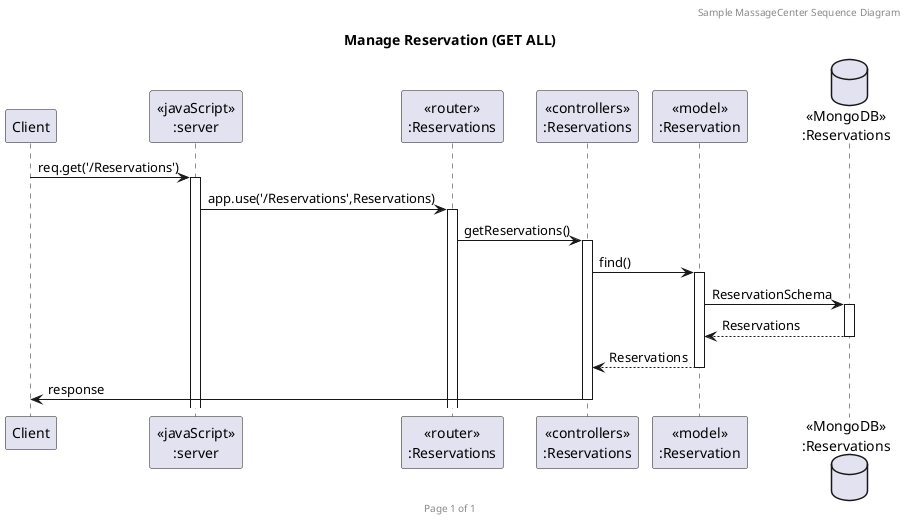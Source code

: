 @startuml Manage Reservation (GET ALL)

header Sample MassageCenter Sequence Diagram
footer Page %page% of %lastpage%
title "Manage Reservation (GET ALL)"

participant "Client" as client
participant "<<javaScript>>\n:server" as server
participant "<<router>>\n:Reservations" as routerReservations
participant "<<controllers>>\n:Reservations" as controllersReservations
participant "<<model>>\n:Reservation" as modelReservation
database "<<MongoDB>>\n:Reservations" as ReservationsDatabase

client->server ++:req.get('/Reservations')
server->routerReservations ++:app.use('/Reservations',Reservations)
routerReservations -> controllersReservations ++:getReservations()
controllersReservations->modelReservation ++:find()
modelReservation ->ReservationsDatabase ++: ReservationSchema
ReservationsDatabase --> modelReservation --: Reservations
controllersReservations <-- modelReservation --:Reservations
controllersReservations->client --:response

@enduml
